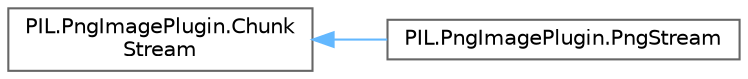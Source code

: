 digraph "Graphical Class Hierarchy"
{
 // LATEX_PDF_SIZE
  bgcolor="transparent";
  edge [fontname=Helvetica,fontsize=10,labelfontname=Helvetica,labelfontsize=10];
  node [fontname=Helvetica,fontsize=10,shape=box,height=0.2,width=0.4];
  rankdir="LR";
  Node0 [id="Node000000",label="PIL.PngImagePlugin.Chunk\lStream",height=0.2,width=0.4,color="grey40", fillcolor="white", style="filled",URL="$d3/ddc/classPIL_1_1PngImagePlugin_1_1ChunkStream.html",tooltip=" "];
  Node0 -> Node1 [id="edge4759_Node000000_Node000001",dir="back",color="steelblue1",style="solid",tooltip=" "];
  Node1 [id="Node000001",label="PIL.PngImagePlugin.PngStream",height=0.2,width=0.4,color="grey40", fillcolor="white", style="filled",URL="$d2/d59/classPIL_1_1PngImagePlugin_1_1PngStream.html",tooltip=" "];
}
